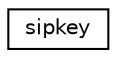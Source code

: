 digraph "Graphical Class Hierarchy"
{
 // LATEX_PDF_SIZE
  edge [fontname="Helvetica",fontsize="10",labelfontname="Helvetica",labelfontsize="10"];
  node [fontname="Helvetica",fontsize="10",shape=record];
  rankdir="LR";
  Node0 [label="sipkey",height=0.2,width=0.4,color="black", fillcolor="white", style="filled",URL="$structsipkey.html",tooltip=" "];
}
